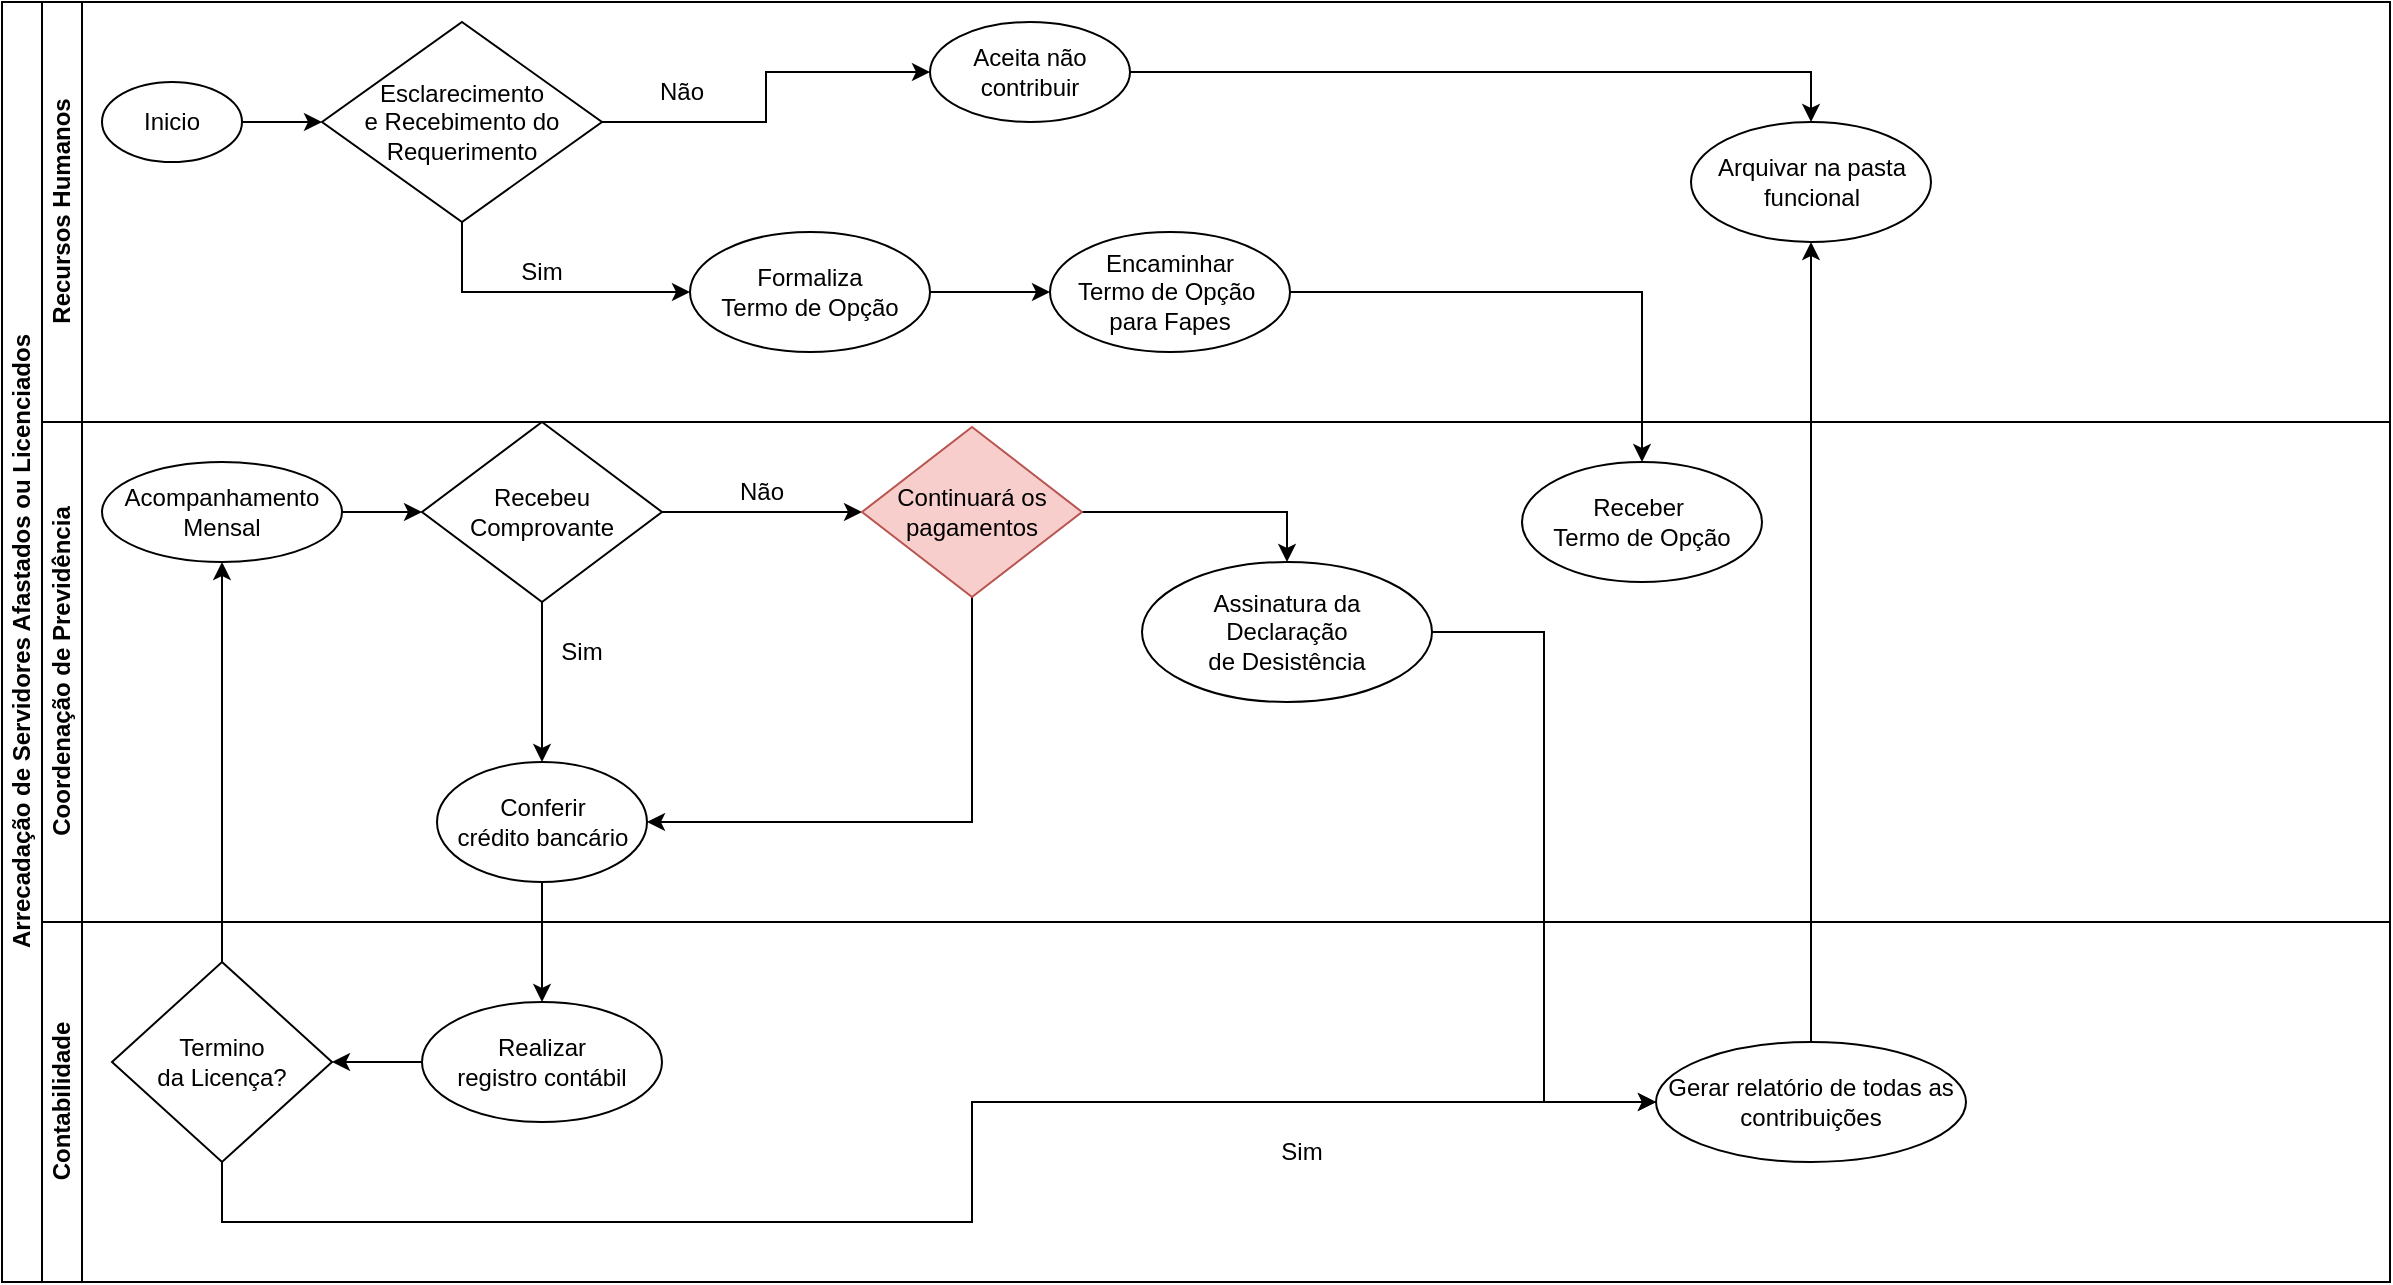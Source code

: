 <mxfile version="20.8.16" type="device"><diagram name="Página-1" id="l37Q24IVZ8yOkLSI_JN-"><mxGraphModel dx="1276" dy="614" grid="1" gridSize="10" guides="1" tooltips="1" connect="1" arrows="1" fold="1" page="1" pageScale="1" pageWidth="827" pageHeight="1169" math="0" shadow="0"><root><mxCell id="0"/><mxCell id="1" parent="0"/><mxCell id="MvxDgEqVquc-xp-ZEuq6-5" value="Arrecadação de Servidores Afastados ou Licenciados" style="swimlane;childLayout=stackLayout;resizeParent=1;resizeParentMax=0;horizontal=0;startSize=20;horizontalStack=0;html=1;" parent="1" vertex="1"><mxGeometry y="20" width="1194" height="640" as="geometry"/></mxCell><mxCell id="MvxDgEqVquc-xp-ZEuq6-6" value="Recursos Humanos" style="swimlane;startSize=20;horizontal=0;html=1;" parent="MvxDgEqVquc-xp-ZEuq6-5" vertex="1"><mxGeometry x="20" width="1174" height="210" as="geometry"/></mxCell><mxCell id="p05mP-z_Fll3wxopkXUX-2" style="edgeStyle=orthogonalEdgeStyle;rounded=0;orthogonalLoop=1;jettySize=auto;html=1;entryX=0;entryY=0.5;entryDx=0;entryDy=0;" parent="MvxDgEqVquc-xp-ZEuq6-6" source="_O740W1WQojqCN1uwi9A-1" target="p05mP-z_Fll3wxopkXUX-1" edge="1"><mxGeometry relative="1" as="geometry"/></mxCell><mxCell id="_O740W1WQojqCN1uwi9A-1" value="Inicio" style="ellipse;whiteSpace=wrap;html=1;" parent="MvxDgEqVquc-xp-ZEuq6-6" vertex="1"><mxGeometry x="30" y="40" width="70" height="40" as="geometry"/></mxCell><mxCell id="p05mP-z_Fll3wxopkXUX-4" style="edgeStyle=orthogonalEdgeStyle;rounded=0;orthogonalLoop=1;jettySize=auto;html=1;entryX=0.5;entryY=0;entryDx=0;entryDy=0;" parent="MvxDgEqVquc-xp-ZEuq6-6" source="_O740W1WQojqCN1uwi9A-3" target="_O740W1WQojqCN1uwi9A-30" edge="1"><mxGeometry relative="1" as="geometry"/></mxCell><mxCell id="_O740W1WQojqCN1uwi9A-3" value="Aceita não contribuir" style="ellipse;whiteSpace=wrap;html=1;" parent="MvxDgEqVquc-xp-ZEuq6-6" vertex="1"><mxGeometry x="444" y="10" width="100" height="50" as="geometry"/></mxCell><mxCell id="_O740W1WQojqCN1uwi9A-14" value="" style="edgeStyle=orthogonalEdgeStyle;rounded=0;orthogonalLoop=1;jettySize=auto;html=1;" parent="MvxDgEqVquc-xp-ZEuq6-6" source="_O740W1WQojqCN1uwi9A-10" target="_O740W1WQojqCN1uwi9A-13" edge="1"><mxGeometry relative="1" as="geometry"/></mxCell><mxCell id="_O740W1WQojqCN1uwi9A-10" value="Formaliza &lt;br&gt;Termo de Opção" style="ellipse;whiteSpace=wrap;html=1;" parent="MvxDgEqVquc-xp-ZEuq6-6" vertex="1"><mxGeometry x="324" y="115" width="120" height="60" as="geometry"/></mxCell><mxCell id="_O740W1WQojqCN1uwi9A-13" value="Encaminhar&lt;br&gt;Termo de Opção&amp;nbsp;&lt;br&gt;para Fapes" style="ellipse;whiteSpace=wrap;html=1;" parent="MvxDgEqVquc-xp-ZEuq6-6" vertex="1"><mxGeometry x="504" y="115" width="120" height="60" as="geometry"/></mxCell><mxCell id="_O740W1WQojqCN1uwi9A-30" value="Arquivar na pasta funcional" style="ellipse;whiteSpace=wrap;html=1;" parent="MvxDgEqVquc-xp-ZEuq6-6" vertex="1"><mxGeometry x="824.5" y="60" width="120" height="60" as="geometry"/></mxCell><mxCell id="p05mP-z_Fll3wxopkXUX-3" style="edgeStyle=orthogonalEdgeStyle;rounded=0;orthogonalLoop=1;jettySize=auto;html=1;entryX=0;entryY=0.5;entryDx=0;entryDy=0;" parent="MvxDgEqVquc-xp-ZEuq6-6" source="p05mP-z_Fll3wxopkXUX-1" target="_O740W1WQojqCN1uwi9A-3" edge="1"><mxGeometry relative="1" as="geometry"/></mxCell><mxCell id="p05mP-z_Fll3wxopkXUX-7" style="edgeStyle=orthogonalEdgeStyle;rounded=0;orthogonalLoop=1;jettySize=auto;html=1;entryX=0;entryY=0.5;entryDx=0;entryDy=0;" parent="MvxDgEqVquc-xp-ZEuq6-6" source="p05mP-z_Fll3wxopkXUX-1" target="_O740W1WQojqCN1uwi9A-10" edge="1"><mxGeometry relative="1" as="geometry"><Array as="points"><mxPoint x="210" y="145"/></Array></mxGeometry></mxCell><mxCell id="p05mP-z_Fll3wxopkXUX-1" value="Esclarecimento &lt;br&gt;e Recebimento do Requerimento" style="rhombus;whiteSpace=wrap;html=1;" parent="MvxDgEqVquc-xp-ZEuq6-6" vertex="1"><mxGeometry x="140" y="10" width="140" height="100" as="geometry"/></mxCell><mxCell id="p05mP-z_Fll3wxopkXUX-5" value="Sim" style="text;html=1;strokeColor=none;fillColor=none;align=center;verticalAlign=middle;whiteSpace=wrap;rounded=0;" parent="MvxDgEqVquc-xp-ZEuq6-6" vertex="1"><mxGeometry x="220" y="120" width="60" height="30" as="geometry"/></mxCell><mxCell id="p05mP-z_Fll3wxopkXUX-6" value="Não" style="text;html=1;strokeColor=none;fillColor=none;align=center;verticalAlign=middle;whiteSpace=wrap;rounded=0;" parent="MvxDgEqVquc-xp-ZEuq6-6" vertex="1"><mxGeometry x="290" y="30" width="60" height="30" as="geometry"/></mxCell><mxCell id="MvxDgEqVquc-xp-ZEuq6-8" value="Coordenação de Previdência" style="swimlane;startSize=20;horizontal=0;html=1;" parent="MvxDgEqVquc-xp-ZEuq6-5" vertex="1"><mxGeometry x="20" y="210" width="1174" height="250" as="geometry"><mxRectangle x="20" y="240" width="460" height="30" as="alternateBounds"/></mxGeometry></mxCell><mxCell id="_O740W1WQojqCN1uwi9A-42" style="edgeStyle=orthogonalEdgeStyle;rounded=0;orthogonalLoop=1;jettySize=auto;html=1;" parent="MvxDgEqVquc-xp-ZEuq6-8" source="_O740W1WQojqCN1uwi9A-15" target="_O740W1WQojqCN1uwi9A-40" edge="1"><mxGeometry relative="1" as="geometry"/></mxCell><mxCell id="_O740W1WQojqCN1uwi9A-15" value="Acompanhamento&lt;br&gt;Mensal" style="ellipse;whiteSpace=wrap;html=1;" parent="MvxDgEqVquc-xp-ZEuq6-8" vertex="1"><mxGeometry x="30" y="20" width="120" height="50" as="geometry"/></mxCell><mxCell id="_O740W1WQojqCN1uwi9A-16" value="Assinatura da &lt;br&gt;Declaração &lt;br&gt;de Desistência" style="ellipse;whiteSpace=wrap;html=1;" parent="MvxDgEqVquc-xp-ZEuq6-8" vertex="1"><mxGeometry x="550" y="70" width="145" height="70" as="geometry"/></mxCell><mxCell id="_O740W1WQojqCN1uwi9A-18" value="Conferir &lt;br&gt;crédito bancário" style="ellipse;whiteSpace=wrap;html=1;" parent="MvxDgEqVquc-xp-ZEuq6-8" vertex="1"><mxGeometry x="197.5" y="170" width="105" height="60" as="geometry"/></mxCell><mxCell id="_O740W1WQojqCN1uwi9A-41" style="edgeStyle=orthogonalEdgeStyle;rounded=0;orthogonalLoop=1;jettySize=auto;html=1;" parent="MvxDgEqVquc-xp-ZEuq6-8" source="_O740W1WQojqCN1uwi9A-40" target="_O740W1WQojqCN1uwi9A-18" edge="1"><mxGeometry relative="1" as="geometry"/></mxCell><mxCell id="p05mP-z_Fll3wxopkXUX-12" style="edgeStyle=orthogonalEdgeStyle;rounded=0;orthogonalLoop=1;jettySize=auto;html=1;" parent="MvxDgEqVquc-xp-ZEuq6-8" source="_O740W1WQojqCN1uwi9A-40" target="p05mP-z_Fll3wxopkXUX-11" edge="1"><mxGeometry relative="1" as="geometry"/></mxCell><mxCell id="_O740W1WQojqCN1uwi9A-40" value="Recebeu Comprovante" style="rhombus;whiteSpace=wrap;html=1;" parent="MvxDgEqVquc-xp-ZEuq6-8" vertex="1"><mxGeometry x="190" width="120" height="90" as="geometry"/></mxCell><mxCell id="_O740W1WQojqCN1uwi9A-44" value="Sim" style="text;html=1;strokeColor=none;fillColor=none;align=center;verticalAlign=middle;whiteSpace=wrap;rounded=0;" parent="MvxDgEqVquc-xp-ZEuq6-8" vertex="1"><mxGeometry x="240" y="100" width="60" height="30" as="geometry"/></mxCell><mxCell id="_O740W1WQojqCN1uwi9A-45" value="Não" style="text;html=1;strokeColor=none;fillColor=none;align=center;verticalAlign=middle;whiteSpace=wrap;rounded=0;" parent="MvxDgEqVquc-xp-ZEuq6-8" vertex="1"><mxGeometry x="330" y="20" width="60" height="30" as="geometry"/></mxCell><mxCell id="p05mP-z_Fll3wxopkXUX-8" value="Receber&amp;nbsp;&lt;br&gt;Termo de Opção" style="ellipse;whiteSpace=wrap;html=1;" parent="MvxDgEqVquc-xp-ZEuq6-8" vertex="1"><mxGeometry x="740" y="20" width="120" height="60" as="geometry"/></mxCell><mxCell id="p05mP-z_Fll3wxopkXUX-13" style="edgeStyle=orthogonalEdgeStyle;rounded=0;orthogonalLoop=1;jettySize=auto;html=1;entryX=1;entryY=0.5;entryDx=0;entryDy=0;" parent="MvxDgEqVquc-xp-ZEuq6-8" source="p05mP-z_Fll3wxopkXUX-11" target="_O740W1WQojqCN1uwi9A-18" edge="1"><mxGeometry relative="1" as="geometry"><Array as="points"><mxPoint x="465" y="200"/></Array></mxGeometry></mxCell><mxCell id="p05mP-z_Fll3wxopkXUX-14" style="edgeStyle=orthogonalEdgeStyle;rounded=0;orthogonalLoop=1;jettySize=auto;html=1;entryX=0.5;entryY=0;entryDx=0;entryDy=0;" parent="MvxDgEqVquc-xp-ZEuq6-8" source="p05mP-z_Fll3wxopkXUX-11" target="_O740W1WQojqCN1uwi9A-16" edge="1"><mxGeometry relative="1" as="geometry"/></mxCell><mxCell id="p05mP-z_Fll3wxopkXUX-11" value="Continuará os&lt;br&gt;pagamentos" style="rhombus;whiteSpace=wrap;html=1;fillColor=#f8cecc;strokeColor=#b85450;" parent="MvxDgEqVquc-xp-ZEuq6-8" vertex="1"><mxGeometry x="410" y="2.5" width="110" height="85" as="geometry"/></mxCell><mxCell id="MvxDgEqVquc-xp-ZEuq6-12" value="Contabilidade" style="swimlane;startSize=20;horizontal=0;html=1;" parent="MvxDgEqVquc-xp-ZEuq6-5" vertex="1"><mxGeometry x="20" y="460" width="1174" height="180" as="geometry"/></mxCell><mxCell id="_O740W1WQojqCN1uwi9A-39" style="edgeStyle=orthogonalEdgeStyle;rounded=0;orthogonalLoop=1;jettySize=auto;html=1;" parent="MvxDgEqVquc-xp-ZEuq6-12" source="_O740W1WQojqCN1uwi9A-22" target="_O740W1WQojqCN1uwi9A-35" edge="1"><mxGeometry relative="1" as="geometry"/></mxCell><mxCell id="_O740W1WQojqCN1uwi9A-22" value="Realizar &lt;br&gt;registro contábil" style="ellipse;whiteSpace=wrap;html=1;" parent="MvxDgEqVquc-xp-ZEuq6-12" vertex="1"><mxGeometry x="190" y="40" width="120" height="60" as="geometry"/></mxCell><mxCell id="_O740W1WQojqCN1uwi9A-28" value="Gerar relatório de todas as contribuições" style="ellipse;whiteSpace=wrap;html=1;" parent="MvxDgEqVquc-xp-ZEuq6-12" vertex="1"><mxGeometry x="807" y="60" width="155" height="60" as="geometry"/></mxCell><mxCell id="_O740W1WQojqCN1uwi9A-34" value="Sim" style="text;html=1;strokeColor=none;fillColor=none;align=center;verticalAlign=middle;whiteSpace=wrap;rounded=0;" parent="MvxDgEqVquc-xp-ZEuq6-12" vertex="1"><mxGeometry x="600" y="100" width="60" height="30" as="geometry"/></mxCell><mxCell id="_O740W1WQojqCN1uwi9A-36" style="edgeStyle=orthogonalEdgeStyle;rounded=0;orthogonalLoop=1;jettySize=auto;html=1;exitX=0.5;exitY=1;exitDx=0;exitDy=0;" parent="MvxDgEqVquc-xp-ZEuq6-12" source="_O740W1WQojqCN1uwi9A-35" target="_O740W1WQojqCN1uwi9A-28" edge="1"><mxGeometry relative="1" as="geometry"><Array as="points"><mxPoint x="90" y="150"/><mxPoint x="465" y="150"/><mxPoint x="465" y="90"/></Array></mxGeometry></mxCell><mxCell id="_O740W1WQojqCN1uwi9A-35" value="Termino &lt;br&gt;da Licença?" style="rhombus;whiteSpace=wrap;html=1;" parent="MvxDgEqVquc-xp-ZEuq6-12" vertex="1"><mxGeometry x="35" y="20" width="110" height="100" as="geometry"/></mxCell><mxCell id="_O740W1WQojqCN1uwi9A-23" style="edgeStyle=orthogonalEdgeStyle;rounded=0;orthogonalLoop=1;jettySize=auto;html=1;" parent="MvxDgEqVquc-xp-ZEuq6-5" source="_O740W1WQojqCN1uwi9A-18" target="_O740W1WQojqCN1uwi9A-22" edge="1"><mxGeometry relative="1" as="geometry"/></mxCell><mxCell id="_O740W1WQojqCN1uwi9A-31" value="" style="edgeStyle=orthogonalEdgeStyle;rounded=0;orthogonalLoop=1;jettySize=auto;html=1;" parent="MvxDgEqVquc-xp-ZEuq6-5" source="_O740W1WQojqCN1uwi9A-28" target="_O740W1WQojqCN1uwi9A-30" edge="1"><mxGeometry relative="1" as="geometry"/></mxCell><mxCell id="p05mP-z_Fll3wxopkXUX-9" style="edgeStyle=orthogonalEdgeStyle;rounded=0;orthogonalLoop=1;jettySize=auto;html=1;" parent="MvxDgEqVquc-xp-ZEuq6-5" source="_O740W1WQojqCN1uwi9A-13" target="p05mP-z_Fll3wxopkXUX-8" edge="1"><mxGeometry relative="1" as="geometry"/></mxCell><mxCell id="p05mP-z_Fll3wxopkXUX-10" style="edgeStyle=orthogonalEdgeStyle;rounded=0;orthogonalLoop=1;jettySize=auto;html=1;entryX=0.5;entryY=1;entryDx=0;entryDy=0;" parent="MvxDgEqVquc-xp-ZEuq6-5" source="_O740W1WQojqCN1uwi9A-35" target="_O740W1WQojqCN1uwi9A-15" edge="1"><mxGeometry relative="1" as="geometry"/></mxCell><mxCell id="p05mP-z_Fll3wxopkXUX-15" style="edgeStyle=orthogonalEdgeStyle;rounded=0;orthogonalLoop=1;jettySize=auto;html=1;entryX=0;entryY=0.5;entryDx=0;entryDy=0;" parent="MvxDgEqVquc-xp-ZEuq6-5" source="_O740W1WQojqCN1uwi9A-16" target="_O740W1WQojqCN1uwi9A-28" edge="1"><mxGeometry relative="1" as="geometry"/></mxCell></root></mxGraphModel></diagram></mxfile>